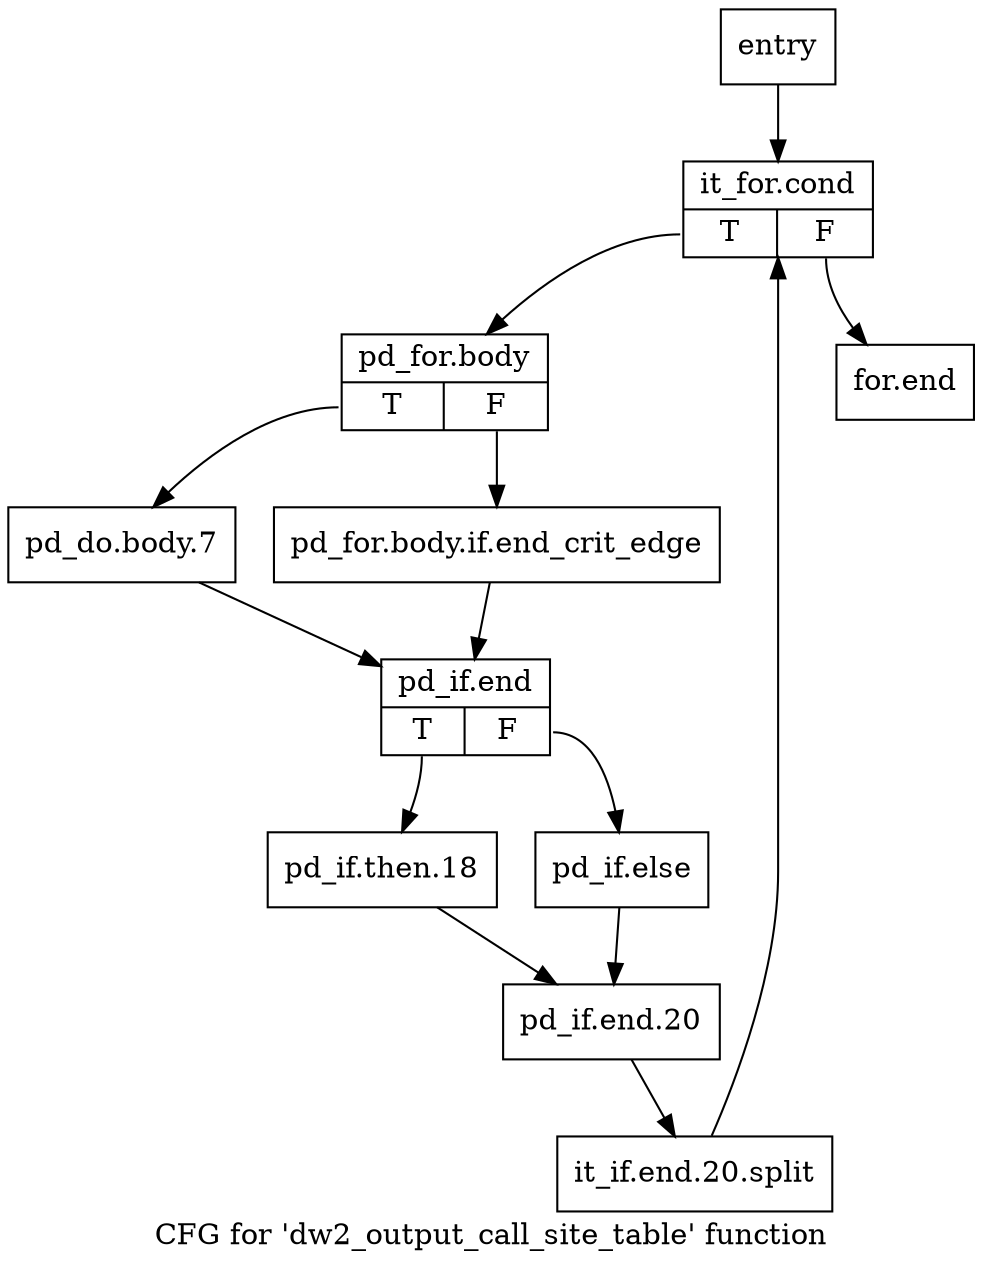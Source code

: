 digraph "CFG for 'dw2_output_call_site_table' function" {
	label="CFG for 'dw2_output_call_site_table' function";

	Node0x3fedec0 [shape=record,label="{entry}"];
	Node0x3fedec0 -> Node0x3fedf10;
	Node0x3fedf10 [shape=record,label="{it_for.cond|{<s0>T|<s1>F}}"];
	Node0x3fedf10:s0 -> Node0x3fedf60;
	Node0x3fedf10:s1 -> Node0x3fee190;
	Node0x3fedf60 [shape=record,label="{pd_for.body|{<s0>T|<s1>F}}"];
	Node0x3fedf60:s0 -> Node0x3fee000;
	Node0x3fedf60:s1 -> Node0x3fedfb0;
	Node0x3fedfb0 [shape=record,label="{pd_for.body.if.end_crit_edge}"];
	Node0x3fedfb0 -> Node0x3fee050;
	Node0x3fee000 [shape=record,label="{pd_do.body.7}"];
	Node0x3fee000 -> Node0x3fee050;
	Node0x3fee050 [shape=record,label="{pd_if.end|{<s0>T|<s1>F}}"];
	Node0x3fee050:s0 -> Node0x3fee0a0;
	Node0x3fee050:s1 -> Node0x3fee0f0;
	Node0x3fee0a0 [shape=record,label="{pd_if.then.18}"];
	Node0x3fee0a0 -> Node0x3fee140;
	Node0x3fee0f0 [shape=record,label="{pd_if.else}"];
	Node0x3fee0f0 -> Node0x3fee140;
	Node0x3fee140 [shape=record,label="{pd_if.end.20}"];
	Node0x3fee140 -> Node0xd17bea0;
	Node0xd17bea0 [shape=record,label="{it_if.end.20.split}"];
	Node0xd17bea0 -> Node0x3fedf10;
	Node0x3fee190 [shape=record,label="{for.end}"];
}

